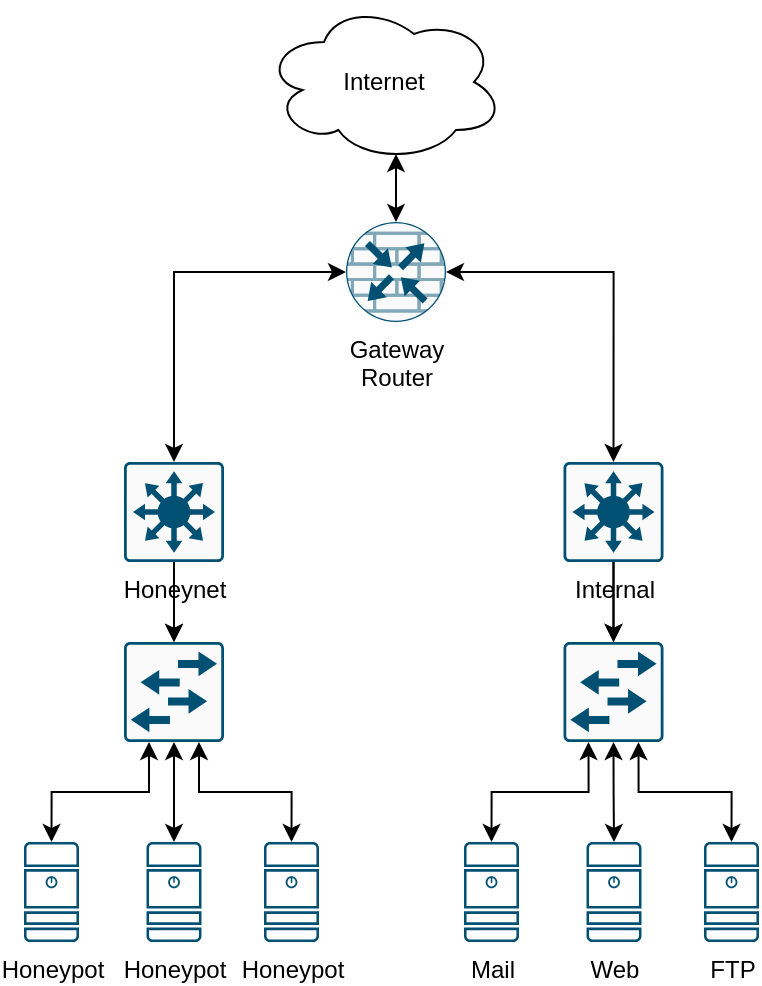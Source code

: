<mxfile version="15.5.6" type="device"><diagram id="loTmmYvQWZpQKrNMQ0AZ" name="Page-1"><mxGraphModel dx="1222" dy="1101" grid="1" gridSize="10" guides="1" tooltips="1" connect="1" arrows="1" fold="1" page="1" pageScale="1" pageWidth="850" pageHeight="1100" math="0" shadow="0"><root><mxCell id="0"/><mxCell id="1" parent="0"/><mxCell id="6NK4zGzyuHxIWmHAfTQl-1" style="edgeStyle=orthogonalEdgeStyle;rounded=0;orthogonalLoop=1;jettySize=auto;html=1;exitX=1;exitY=0.5;exitDx=0;exitDy=0;exitPerimeter=0;entryX=0.5;entryY=0;entryDx=0;entryDy=0;entryPerimeter=0;startArrow=classic;startFill=1;" edge="1" parent="1" source="6NK4zGzyuHxIWmHAfTQl-4" target="6NK4zGzyuHxIWmHAfTQl-12"><mxGeometry relative="1" as="geometry"/></mxCell><mxCell id="6NK4zGzyuHxIWmHAfTQl-2" style="edgeStyle=orthogonalEdgeStyle;rounded=0;orthogonalLoop=1;jettySize=auto;html=1;exitX=0;exitY=0.5;exitDx=0;exitDy=0;exitPerimeter=0;entryX=0.5;entryY=0;entryDx=0;entryDy=0;entryPerimeter=0;startArrow=classic;startFill=1;" edge="1" parent="1" source="6NK4zGzyuHxIWmHAfTQl-4" target="6NK4zGzyuHxIWmHAfTQl-9"><mxGeometry relative="1" as="geometry"/></mxCell><mxCell id="6NK4zGzyuHxIWmHAfTQl-4" value="&lt;div&gt;Gateway&lt;/div&gt;&lt;div&gt;Router&lt;/div&gt;" style="sketch=0;points=[[0.5,0,0],[1,0.5,0],[0.5,1,0],[0,0.5,0],[0.145,0.145,0],[0.856,0.145,0],[0.855,0.856,0],[0.145,0.855,0]];verticalLabelPosition=bottom;html=1;verticalAlign=top;aspect=fixed;align=center;pointerEvents=1;shape=mxgraph.cisco19.rect;prIcon=router_with_firewall;fillColor=#FAFAFA;strokeColor=#005073;" vertex="1" parent="1"><mxGeometry x="421" y="310" width="50" height="50" as="geometry"/></mxCell><mxCell id="6NK4zGzyuHxIWmHAfTQl-5" style="edgeStyle=orthogonalEdgeStyle;rounded=0;orthogonalLoop=1;jettySize=auto;html=1;exitX=0.55;exitY=0.95;exitDx=0;exitDy=0;exitPerimeter=0;entryX=0.5;entryY=0;entryDx=0;entryDy=0;entryPerimeter=0;startArrow=classic;startFill=1;" edge="1" parent="1" source="6NK4zGzyuHxIWmHAfTQl-6" target="6NK4zGzyuHxIWmHAfTQl-4"><mxGeometry relative="1" as="geometry"/></mxCell><mxCell id="6NK4zGzyuHxIWmHAfTQl-6" value="&lt;div&gt;Internet&lt;/div&gt;" style="ellipse;shape=cloud;whiteSpace=wrap;html=1;" vertex="1" parent="1"><mxGeometry x="380" y="200" width="120" height="80" as="geometry"/></mxCell><mxCell id="6NK4zGzyuHxIWmHAfTQl-7" style="edgeStyle=orthogonalEdgeStyle;rounded=0;orthogonalLoop=1;jettySize=auto;html=1;exitX=0.5;exitY=1;exitDx=0;exitDy=0;exitPerimeter=0;entryX=0.5;entryY=0;entryDx=0;entryDy=0;entryPerimeter=0;" edge="1" parent="1" source="6NK4zGzyuHxIWmHAfTQl-9" target="6NK4zGzyuHxIWmHAfTQl-17"><mxGeometry relative="1" as="geometry"/></mxCell><mxCell id="6NK4zGzyuHxIWmHAfTQl-28" value="" style="edgeStyle=orthogonalEdgeStyle;rounded=0;orthogonalLoop=1;jettySize=auto;html=1;" edge="1" parent="1" source="6NK4zGzyuHxIWmHAfTQl-9" target="6NK4zGzyuHxIWmHAfTQl-17"><mxGeometry relative="1" as="geometry"/></mxCell><mxCell id="6NK4zGzyuHxIWmHAfTQl-9" value="Honeynet" style="sketch=0;points=[[0.015,0.015,0],[0.985,0.015,0],[0.985,0.985,0],[0.015,0.985,0],[0.25,0,0],[0.5,0,0],[0.75,0,0],[1,0.25,0],[1,0.5,0],[1,0.75,0],[0.75,1,0],[0.5,1,0],[0.25,1,0],[0,0.75,0],[0,0.5,0],[0,0.25,0]];verticalLabelPosition=bottom;html=1;verticalAlign=top;aspect=fixed;align=center;pointerEvents=1;shape=mxgraph.cisco19.rect;prIcon=l3_switch;fillColor=#FAFAFA;strokeColor=#005073;" vertex="1" parent="1"><mxGeometry x="310" y="430" width="50" height="50" as="geometry"/></mxCell><mxCell id="6NK4zGzyuHxIWmHAfTQl-10" style="edgeStyle=orthogonalEdgeStyle;rounded=0;orthogonalLoop=1;jettySize=auto;html=1;exitX=0.5;exitY=1;exitDx=0;exitDy=0;exitPerimeter=0;entryX=0.5;entryY=0;entryDx=0;entryDy=0;entryPerimeter=0;" edge="1" parent="1" source="6NK4zGzyuHxIWmHAfTQl-12" target="6NK4zGzyuHxIWmHAfTQl-21"><mxGeometry relative="1" as="geometry"/></mxCell><mxCell id="6NK4zGzyuHxIWmHAfTQl-11" value="" style="edgeStyle=orthogonalEdgeStyle;rounded=0;orthogonalLoop=1;jettySize=auto;html=1;" edge="1" parent="1" source="6NK4zGzyuHxIWmHAfTQl-12" target="6NK4zGzyuHxIWmHAfTQl-21"><mxGeometry relative="1" as="geometry"/></mxCell><mxCell id="6NK4zGzyuHxIWmHAfTQl-12" value="&lt;div&gt;Internal&lt;/div&gt;" style="sketch=0;points=[[0.015,0.015,0],[0.985,0.015,0],[0.985,0.985,0],[0.015,0.985,0],[0.25,0,0],[0.5,0,0],[0.75,0,0],[1,0.25,0],[1,0.5,0],[1,0.75,0],[0.75,1,0],[0.5,1,0],[0.25,1,0],[0,0.75,0],[0,0.5,0],[0,0.25,0]];verticalLabelPosition=bottom;html=1;verticalAlign=top;aspect=fixed;align=center;pointerEvents=1;shape=mxgraph.cisco19.rect;prIcon=l3_switch;fillColor=#FAFAFA;strokeColor=#005073;" vertex="1" parent="1"><mxGeometry x="529.75" y="430" width="50" height="50" as="geometry"/></mxCell><mxCell id="6NK4zGzyuHxIWmHAfTQl-13" style="edgeStyle=orthogonalEdgeStyle;rounded=0;orthogonalLoop=1;jettySize=auto;html=1;exitX=0.5;exitY=1;exitDx=0;exitDy=0;exitPerimeter=0;entryX=0.5;entryY=0;entryDx=0;entryDy=0;entryPerimeter=0;startArrow=classic;startFill=1;" edge="1" parent="1" source="6NK4zGzyuHxIWmHAfTQl-17" target="6NK4zGzyuHxIWmHAfTQl-23"><mxGeometry relative="1" as="geometry"/></mxCell><mxCell id="6NK4zGzyuHxIWmHAfTQl-14" style="edgeStyle=orthogonalEdgeStyle;rounded=0;orthogonalLoop=1;jettySize=auto;html=1;exitX=0.75;exitY=1;exitDx=0;exitDy=0;exitPerimeter=0;entryX=0.5;entryY=0;entryDx=0;entryDy=0;entryPerimeter=0;startArrow=classic;startFill=1;" edge="1" parent="1" source="6NK4zGzyuHxIWmHAfTQl-17" target="6NK4zGzyuHxIWmHAfTQl-24"><mxGeometry relative="1" as="geometry"/></mxCell><mxCell id="6NK4zGzyuHxIWmHAfTQl-15" style="edgeStyle=orthogonalEdgeStyle;rounded=0;orthogonalLoop=1;jettySize=auto;html=1;exitX=0.25;exitY=1;exitDx=0;exitDy=0;exitPerimeter=0;entryX=0.5;entryY=0;entryDx=0;entryDy=0;entryPerimeter=0;startArrow=classic;startFill=1;" edge="1" parent="1" source="6NK4zGzyuHxIWmHAfTQl-17" target="6NK4zGzyuHxIWmHAfTQl-22"><mxGeometry relative="1" as="geometry"/></mxCell><mxCell id="6NK4zGzyuHxIWmHAfTQl-17" value="" style="sketch=0;points=[[0.015,0.015,0],[0.985,0.015,0],[0.985,0.985,0],[0.015,0.985,0],[0.25,0,0],[0.5,0,0],[0.75,0,0],[1,0.25,0],[1,0.5,0],[1,0.75,0],[0.75,1,0],[0.5,1,0],[0.25,1,0],[0,0.75,0],[0,0.5,0],[0,0.25,0]];verticalLabelPosition=bottom;html=1;verticalAlign=top;aspect=fixed;align=center;pointerEvents=1;shape=mxgraph.cisco19.rect;prIcon=workgroup_switch;fillColor=#FAFAFA;strokeColor=#005073;" vertex="1" parent="1"><mxGeometry x="310" y="520" width="50" height="50" as="geometry"/></mxCell><mxCell id="6NK4zGzyuHxIWmHAfTQl-18" style="edgeStyle=orthogonalEdgeStyle;rounded=0;orthogonalLoop=1;jettySize=auto;html=1;exitX=0.5;exitY=1;exitDx=0;exitDy=0;exitPerimeter=0;entryX=0.5;entryY=0;entryDx=0;entryDy=0;entryPerimeter=0;startArrow=classic;startFill=1;" edge="1" parent="1" source="6NK4zGzyuHxIWmHAfTQl-21" target="6NK4zGzyuHxIWmHAfTQl-26"><mxGeometry relative="1" as="geometry"/></mxCell><mxCell id="6NK4zGzyuHxIWmHAfTQl-19" style="edgeStyle=orthogonalEdgeStyle;rounded=0;orthogonalLoop=1;jettySize=auto;html=1;exitX=0.75;exitY=1;exitDx=0;exitDy=0;exitPerimeter=0;entryX=0.5;entryY=0;entryDx=0;entryDy=0;entryPerimeter=0;startArrow=classic;startFill=1;" edge="1" parent="1" source="6NK4zGzyuHxIWmHAfTQl-21" target="6NK4zGzyuHxIWmHAfTQl-27"><mxGeometry relative="1" as="geometry"/></mxCell><mxCell id="6NK4zGzyuHxIWmHAfTQl-20" style="edgeStyle=orthogonalEdgeStyle;rounded=0;orthogonalLoop=1;jettySize=auto;html=1;exitX=0.25;exitY=1;exitDx=0;exitDy=0;exitPerimeter=0;entryX=0.5;entryY=0;entryDx=0;entryDy=0;entryPerimeter=0;startArrow=classic;startFill=1;" edge="1" parent="1" source="6NK4zGzyuHxIWmHAfTQl-21" target="6NK4zGzyuHxIWmHAfTQl-25"><mxGeometry relative="1" as="geometry"/></mxCell><mxCell id="6NK4zGzyuHxIWmHAfTQl-21" value="" style="sketch=0;points=[[0.015,0.015,0],[0.985,0.015,0],[0.985,0.985,0],[0.015,0.985,0],[0.25,0,0],[0.5,0,0],[0.75,0,0],[1,0.25,0],[1,0.5,0],[1,0.75,0],[0.75,1,0],[0.5,1,0],[0.25,1,0],[0,0.75,0],[0,0.5,0],[0,0.25,0]];verticalLabelPosition=bottom;html=1;verticalAlign=top;aspect=fixed;align=center;pointerEvents=1;shape=mxgraph.cisco19.rect;prIcon=workgroup_switch;fillColor=#FAFAFA;strokeColor=#005073;" vertex="1" parent="1"><mxGeometry x="529.75" y="520" width="50" height="50" as="geometry"/></mxCell><mxCell id="6NK4zGzyuHxIWmHAfTQl-22" value="Honeypot" style="sketch=0;points=[[0.015,0.015,0],[0.985,0.015,0],[0.985,0.985,0],[0.015,0.985,0],[0.25,0,0],[0.5,0,0],[0.75,0,0],[1,0.25,0],[1,0.5,0],[1,0.75,0],[0.75,1,0],[0.5,1,0],[0.25,1,0],[0,0.75,0],[0,0.5,0],[0,0.25,0]];verticalLabelPosition=bottom;html=1;verticalAlign=top;aspect=fixed;align=center;pointerEvents=1;shape=mxgraph.cisco19.server;fillColor=#005073;strokeColor=none;" vertex="1" parent="1"><mxGeometry x="260" y="620" width="27.5" height="50" as="geometry"/></mxCell><mxCell id="6NK4zGzyuHxIWmHAfTQl-23" value="Honeypot" style="sketch=0;points=[[0.015,0.015,0],[0.985,0.015,0],[0.985,0.985,0],[0.015,0.985,0],[0.25,0,0],[0.5,0,0],[0.75,0,0],[1,0.25,0],[1,0.5,0],[1,0.75,0],[0.75,1,0],[0.5,1,0],[0.25,1,0],[0,0.75,0],[0,0.5,0],[0,0.25,0]];verticalLabelPosition=bottom;html=1;verticalAlign=top;aspect=fixed;align=center;pointerEvents=1;shape=mxgraph.cisco19.server;fillColor=#005073;strokeColor=none;" vertex="1" parent="1"><mxGeometry x="321.25" y="620" width="27.5" height="50" as="geometry"/></mxCell><mxCell id="6NK4zGzyuHxIWmHAfTQl-24" value="&lt;div&gt;Honeypot&lt;/div&gt;" style="sketch=0;points=[[0.015,0.015,0],[0.985,0.015,0],[0.985,0.985,0],[0.015,0.985,0],[0.25,0,0],[0.5,0,0],[0.75,0,0],[1,0.25,0],[1,0.5,0],[1,0.75,0],[0.75,1,0],[0.5,1,0],[0.25,1,0],[0,0.75,0],[0,0.5,0],[0,0.25,0]];verticalLabelPosition=bottom;html=1;verticalAlign=top;aspect=fixed;align=center;pointerEvents=1;shape=mxgraph.cisco19.server;fillColor=#005073;strokeColor=none;" vertex="1" parent="1"><mxGeometry x="380" y="620" width="27.5" height="50" as="geometry"/></mxCell><mxCell id="6NK4zGzyuHxIWmHAfTQl-25" value="Mail" style="sketch=0;points=[[0.015,0.015,0],[0.985,0.015,0],[0.985,0.985,0],[0.015,0.985,0],[0.25,0,0],[0.5,0,0],[0.75,0,0],[1,0.25,0],[1,0.5,0],[1,0.75,0],[0.75,1,0],[0.5,1,0],[0.25,1,0],[0,0.75,0],[0,0.5,0],[0,0.25,0]];verticalLabelPosition=bottom;html=1;verticalAlign=top;aspect=fixed;align=center;pointerEvents=1;shape=mxgraph.cisco19.server;fillColor=#005073;strokeColor=none;" vertex="1" parent="1"><mxGeometry x="480" y="620" width="27.5" height="50" as="geometry"/></mxCell><mxCell id="6NK4zGzyuHxIWmHAfTQl-26" value="Web" style="sketch=0;points=[[0.015,0.015,0],[0.985,0.015,0],[0.985,0.985,0],[0.015,0.985,0],[0.25,0,0],[0.5,0,0],[0.75,0,0],[1,0.25,0],[1,0.5,0],[1,0.75,0],[0.75,1,0],[0.5,1,0],[0.25,1,0],[0,0.75,0],[0,0.5,0],[0,0.25,0]];verticalLabelPosition=bottom;html=1;verticalAlign=top;aspect=fixed;align=center;pointerEvents=1;shape=mxgraph.cisco19.server;fillColor=#005073;strokeColor=none;" vertex="1" parent="1"><mxGeometry x="541.25" y="620" width="27.5" height="50" as="geometry"/></mxCell><mxCell id="6NK4zGzyuHxIWmHAfTQl-27" value="FTP" style="sketch=0;points=[[0.015,0.015,0],[0.985,0.015,0],[0.985,0.985,0],[0.015,0.985,0],[0.25,0,0],[0.5,0,0],[0.75,0,0],[1,0.25,0],[1,0.5,0],[1,0.75,0],[0.75,1,0],[0.5,1,0],[0.25,1,0],[0,0.75,0],[0,0.5,0],[0,0.25,0]];verticalLabelPosition=bottom;html=1;verticalAlign=top;aspect=fixed;align=center;pointerEvents=1;shape=mxgraph.cisco19.server;fillColor=#005073;strokeColor=none;" vertex="1" parent="1"><mxGeometry x="600" y="620" width="27.5" height="50" as="geometry"/></mxCell></root></mxGraphModel></diagram></mxfile>
